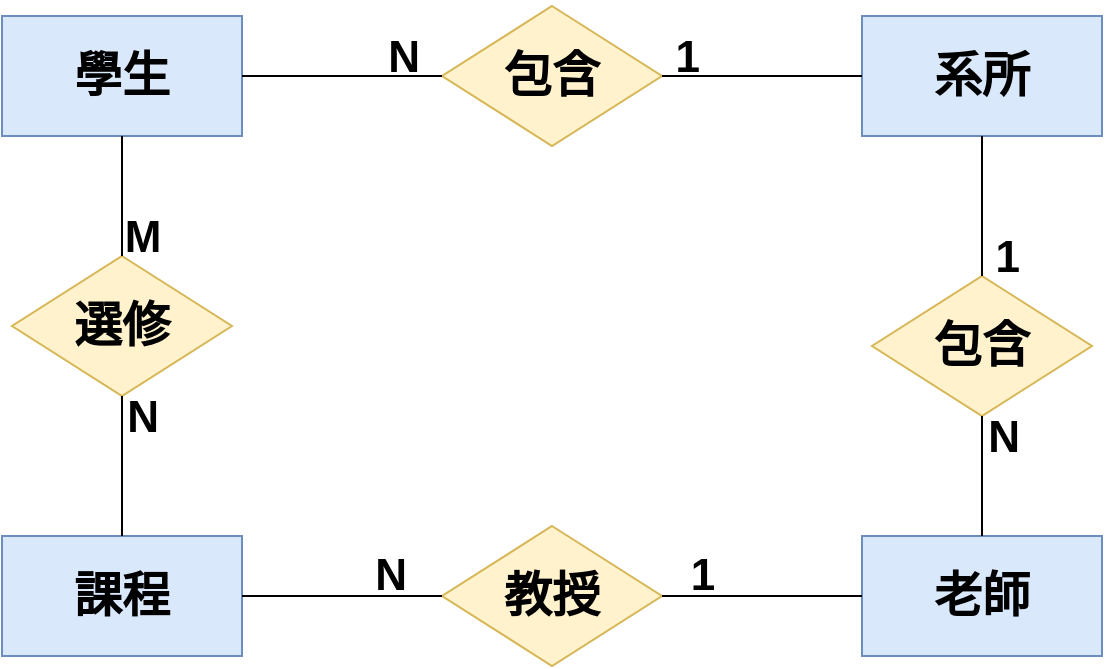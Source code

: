 <mxfile version="24.1.0" type="device">
  <diagram name="Page-1" id="sW2Nmb6ag4ehUOMl1fuX">
    <mxGraphModel dx="1219" dy="724" grid="1" gridSize="10" guides="1" tooltips="1" connect="1" arrows="1" fold="1" page="1" pageScale="1" pageWidth="1169" pageHeight="827" math="0" shadow="0">
      <root>
        <mxCell id="0" />
        <mxCell id="1" parent="0" />
        <mxCell id="617IM7QWSsbL5aSyrlXq-1" value="&lt;h1&gt;學生&lt;/h1&gt;" style="rounded=0;whiteSpace=wrap;html=1;fillColor=#dae8fc;strokeColor=#6c8ebf;" parent="1" vertex="1">
          <mxGeometry x="220" y="190" width="120" height="60" as="geometry" />
        </mxCell>
        <mxCell id="617IM7QWSsbL5aSyrlXq-10" value="&lt;h1&gt;教授&lt;/h1&gt;" style="rhombus;whiteSpace=wrap;html=1;fillColor=#fff2cc;strokeColor=#d6b656;" parent="1" vertex="1">
          <mxGeometry x="440" y="445" width="110" height="70" as="geometry" />
        </mxCell>
        <mxCell id="617IM7QWSsbL5aSyrlXq-13" value="&lt;h1&gt;老師&lt;/h1&gt;" style="rounded=0;whiteSpace=wrap;html=1;fillColor=#dae8fc;strokeColor=#6c8ebf;" parent="1" vertex="1">
          <mxGeometry x="650" y="450" width="120" height="60" as="geometry" />
        </mxCell>
        <mxCell id="617IM7QWSsbL5aSyrlXq-26" value="&lt;h1&gt;課程&lt;/h1&gt;" style="rounded=0;whiteSpace=wrap;html=1;fillColor=#dae8fc;strokeColor=#6c8ebf;" parent="1" vertex="1">
          <mxGeometry x="220" y="450" width="120" height="60" as="geometry" />
        </mxCell>
        <mxCell id="617IM7QWSsbL5aSyrlXq-31" value="" style="endArrow=none;html=1;rounded=0;fontFamily=Helvetica;fontSize=11;fontColor=default;labelBackgroundColor=none;entryX=0;entryY=0.5;entryDx=0;entryDy=0;exitX=1;exitY=0.5;exitDx=0;exitDy=0;" parent="1" source="617IM7QWSsbL5aSyrlXq-26" target="617IM7QWSsbL5aSyrlXq-10" edge="1">
          <mxGeometry width="50" height="50" relative="1" as="geometry">
            <mxPoint x="290" y="510" as="sourcePoint" />
            <mxPoint x="340" y="460" as="targetPoint" />
          </mxGeometry>
        </mxCell>
        <mxCell id="617IM7QWSsbL5aSyrlXq-33" value="&lt;h1&gt;N&lt;/h1&gt;" style="edgeLabel;html=1;align=center;verticalAlign=middle;resizable=0;points=[];fontFamily=Helvetica;fontSize=11;fontColor=default;labelBackgroundColor=none;fillColor=none;gradientColor=none;" parent="617IM7QWSsbL5aSyrlXq-31" vertex="1" connectable="0">
          <mxGeometry x="-0.156" relative="1" as="geometry">
            <mxPoint x="32" y="-10" as="offset" />
          </mxGeometry>
        </mxCell>
        <mxCell id="617IM7QWSsbL5aSyrlXq-32" value="" style="endArrow=none;html=1;rounded=0;fontFamily=Helvetica;fontSize=11;fontColor=default;labelBackgroundColor=none;exitX=1;exitY=0.5;exitDx=0;exitDy=0;entryX=0;entryY=0.5;entryDx=0;entryDy=0;" parent="1" source="617IM7QWSsbL5aSyrlXq-10" target="617IM7QWSsbL5aSyrlXq-13" edge="1">
          <mxGeometry width="50" height="50" relative="1" as="geometry">
            <mxPoint x="500" y="400" as="sourcePoint" />
            <mxPoint x="550" y="350" as="targetPoint" />
          </mxGeometry>
        </mxCell>
        <mxCell id="617IM7QWSsbL5aSyrlXq-34" value="&lt;h1&gt;1&lt;/h1&gt;" style="edgeLabel;html=1;align=center;verticalAlign=middle;resizable=0;points=[];fontFamily=Helvetica;fontSize=11;fontColor=default;labelBackgroundColor=none;fillColor=none;gradientColor=none;" parent="617IM7QWSsbL5aSyrlXq-32" vertex="1" connectable="0">
          <mxGeometry x="-0.12" y="4" relative="1" as="geometry">
            <mxPoint x="-24" y="-6" as="offset" />
          </mxGeometry>
        </mxCell>
        <mxCell id="617IM7QWSsbL5aSyrlXq-35" value="&lt;h1&gt;選修&lt;/h1&gt;" style="rhombus;whiteSpace=wrap;html=1;fillColor=#fff2cc;strokeColor=#d6b656;" parent="1" vertex="1">
          <mxGeometry x="225" y="310" width="110" height="70" as="geometry" />
        </mxCell>
        <mxCell id="617IM7QWSsbL5aSyrlXq-36" value="" style="endArrow=none;html=1;rounded=0;fontFamily=Helvetica;fontSize=11;fontColor=default;labelBackgroundColor=none;entryX=0.5;entryY=1;entryDx=0;entryDy=0;exitX=0.5;exitY=0;exitDx=0;exitDy=0;" parent="1" source="617IM7QWSsbL5aSyrlXq-35" target="617IM7QWSsbL5aSyrlXq-1" edge="1">
          <mxGeometry width="50" height="50" relative="1" as="geometry">
            <mxPoint x="500" y="400" as="sourcePoint" />
            <mxPoint x="550" y="350" as="targetPoint" />
          </mxGeometry>
        </mxCell>
        <mxCell id="617IM7QWSsbL5aSyrlXq-39" value="&lt;h1&gt;M&lt;/h1&gt;" style="edgeLabel;html=1;align=center;verticalAlign=middle;resizable=0;points=[];fontFamily=Helvetica;fontSize=11;fontColor=default;labelBackgroundColor=none;fillColor=none;gradientColor=none;" parent="617IM7QWSsbL5aSyrlXq-36" vertex="1" connectable="0">
          <mxGeometry x="0.25" y="-3" relative="1" as="geometry">
            <mxPoint x="7" y="28" as="offset" />
          </mxGeometry>
        </mxCell>
        <mxCell id="617IM7QWSsbL5aSyrlXq-37" value="" style="endArrow=none;html=1;rounded=0;fontFamily=Helvetica;fontSize=11;fontColor=default;labelBackgroundColor=none;entryX=0.5;entryY=1;entryDx=0;entryDy=0;exitX=0.5;exitY=0;exitDx=0;exitDy=0;" parent="1" source="617IM7QWSsbL5aSyrlXq-26" target="617IM7QWSsbL5aSyrlXq-35" edge="1">
          <mxGeometry width="50" height="50" relative="1" as="geometry">
            <mxPoint x="270" y="430" as="sourcePoint" />
            <mxPoint x="550" y="350" as="targetPoint" />
          </mxGeometry>
        </mxCell>
        <mxCell id="617IM7QWSsbL5aSyrlXq-38" value="&lt;h1&gt;N&lt;/h1&gt;" style="edgeLabel;html=1;align=center;verticalAlign=middle;resizable=0;points=[];fontFamily=Helvetica;fontSize=11;fontColor=default;labelBackgroundColor=none;fillColor=none;gradientColor=none;" parent="617IM7QWSsbL5aSyrlXq-37" vertex="1" connectable="0">
          <mxGeometry x="0.329" y="1" relative="1" as="geometry">
            <mxPoint x="11" y="-13" as="offset" />
          </mxGeometry>
        </mxCell>
        <mxCell id="617IM7QWSsbL5aSyrlXq-40" value="&lt;h1&gt;系所&lt;/h1&gt;" style="rounded=0;whiteSpace=wrap;html=1;fillColor=#dae8fc;strokeColor=#6c8ebf;" parent="1" vertex="1">
          <mxGeometry x="650" y="190" width="120" height="60" as="geometry" />
        </mxCell>
        <mxCell id="617IM7QWSsbL5aSyrlXq-41" value="&lt;h1&gt;包含&lt;/h1&gt;" style="rhombus;whiteSpace=wrap;html=1;fillColor=#fff2cc;strokeColor=#d6b656;" parent="1" vertex="1">
          <mxGeometry x="440" y="185" width="110" height="70" as="geometry" />
        </mxCell>
        <mxCell id="617IM7QWSsbL5aSyrlXq-45" value="&lt;h1&gt;包含&lt;/h1&gt;" style="rhombus;whiteSpace=wrap;html=1;fillColor=#fff2cc;strokeColor=#d6b656;" parent="1" vertex="1">
          <mxGeometry x="655" y="320" width="110" height="70" as="geometry" />
        </mxCell>
        <mxCell id="617IM7QWSsbL5aSyrlXq-56" value="" style="endArrow=none;html=1;rounded=0;fontFamily=Helvetica;fontSize=11;fontColor=default;labelBackgroundColor=none;entryX=0.5;entryY=1;entryDx=0;entryDy=0;exitX=0.5;exitY=0;exitDx=0;exitDy=0;" parent="1" source="617IM7QWSsbL5aSyrlXq-13" target="617IM7QWSsbL5aSyrlXq-45" edge="1">
          <mxGeometry relative="1" as="geometry">
            <mxPoint x="540" y="380" as="sourcePoint" />
            <mxPoint x="600" y="370" as="targetPoint" />
          </mxGeometry>
        </mxCell>
        <mxCell id="617IM7QWSsbL5aSyrlXq-57" value="&lt;h1&gt;N&lt;/h1&gt;" style="resizable=0;html=1;whiteSpace=wrap;align=right;verticalAlign=bottom;fontFamily=Helvetica;fontSize=11;fontColor=default;labelBackgroundColor=none;fillColor=none;gradientColor=none;" parent="617IM7QWSsbL5aSyrlXq-56" connectable="0" vertex="1">
          <mxGeometry x="1" relative="1" as="geometry">
            <mxPoint x="20" y="40" as="offset" />
          </mxGeometry>
        </mxCell>
        <mxCell id="617IM7QWSsbL5aSyrlXq-58" value="" style="endArrow=none;html=1;rounded=0;fontFamily=Helvetica;fontSize=11;fontColor=default;labelBackgroundColor=none;exitX=0.5;exitY=1;exitDx=0;exitDy=0;entryX=0.5;entryY=0;entryDx=0;entryDy=0;" parent="1" source="617IM7QWSsbL5aSyrlXq-40" target="617IM7QWSsbL5aSyrlXq-45" edge="1">
          <mxGeometry relative="1" as="geometry">
            <mxPoint x="440" y="270" as="sourcePoint" />
            <mxPoint x="600" y="270" as="targetPoint" />
          </mxGeometry>
        </mxCell>
        <mxCell id="617IM7QWSsbL5aSyrlXq-59" value="&lt;h1&gt;1&lt;/h1&gt;" style="resizable=0;html=1;whiteSpace=wrap;align=right;verticalAlign=bottom;fontFamily=Helvetica;fontSize=11;fontColor=default;labelBackgroundColor=none;fillColor=none;gradientColor=none;" parent="617IM7QWSsbL5aSyrlXq-58" connectable="0" vertex="1">
          <mxGeometry relative="1" as="geometry">
            <mxPoint x="20" y="55" as="offset" />
          </mxGeometry>
        </mxCell>
        <mxCell id="617IM7QWSsbL5aSyrlXq-60" value="" style="endArrow=none;html=1;rounded=0;fontFamily=Helvetica;fontSize=11;fontColor=default;labelBackgroundColor=none;entryX=1;entryY=0.5;entryDx=0;entryDy=0;exitX=0;exitY=0.5;exitDx=0;exitDy=0;" parent="1" source="617IM7QWSsbL5aSyrlXq-40" target="617IM7QWSsbL5aSyrlXq-41" edge="1">
          <mxGeometry relative="1" as="geometry">
            <mxPoint x="440" y="270" as="sourcePoint" />
            <mxPoint x="600" y="270" as="targetPoint" />
          </mxGeometry>
        </mxCell>
        <mxCell id="617IM7QWSsbL5aSyrlXq-61" value="&lt;h1&gt;1&lt;/h1&gt;" style="resizable=0;html=1;whiteSpace=wrap;align=right;verticalAlign=bottom;fontFamily=Helvetica;fontSize=11;fontColor=default;labelBackgroundColor=none;fillColor=none;gradientColor=none;" parent="617IM7QWSsbL5aSyrlXq-60" connectable="0" vertex="1">
          <mxGeometry x="1" relative="1" as="geometry">
            <mxPoint x="20" y="20" as="offset" />
          </mxGeometry>
        </mxCell>
        <mxCell id="617IM7QWSsbL5aSyrlXq-62" value="" style="endArrow=none;html=1;rounded=0;fontFamily=Helvetica;fontSize=11;fontColor=default;labelBackgroundColor=none;exitX=1;exitY=0.5;exitDx=0;exitDy=0;entryX=0;entryY=0.5;entryDx=0;entryDy=0;" parent="1" source="617IM7QWSsbL5aSyrlXq-1" target="617IM7QWSsbL5aSyrlXq-41" edge="1">
          <mxGeometry relative="1" as="geometry">
            <mxPoint x="335" y="219.5" as="sourcePoint" />
            <mxPoint x="420" y="220" as="targetPoint" />
          </mxGeometry>
        </mxCell>
        <mxCell id="617IM7QWSsbL5aSyrlXq-63" value="&lt;h1&gt;N&lt;/h1&gt;" style="resizable=0;html=1;whiteSpace=wrap;align=right;verticalAlign=bottom;fontFamily=Helvetica;fontSize=11;fontColor=default;labelBackgroundColor=none;fillColor=none;gradientColor=none;" parent="617IM7QWSsbL5aSyrlXq-62" connectable="0" vertex="1">
          <mxGeometry x="1" relative="1" as="geometry">
            <mxPoint x="-10" y="20" as="offset" />
          </mxGeometry>
        </mxCell>
      </root>
    </mxGraphModel>
  </diagram>
</mxfile>
